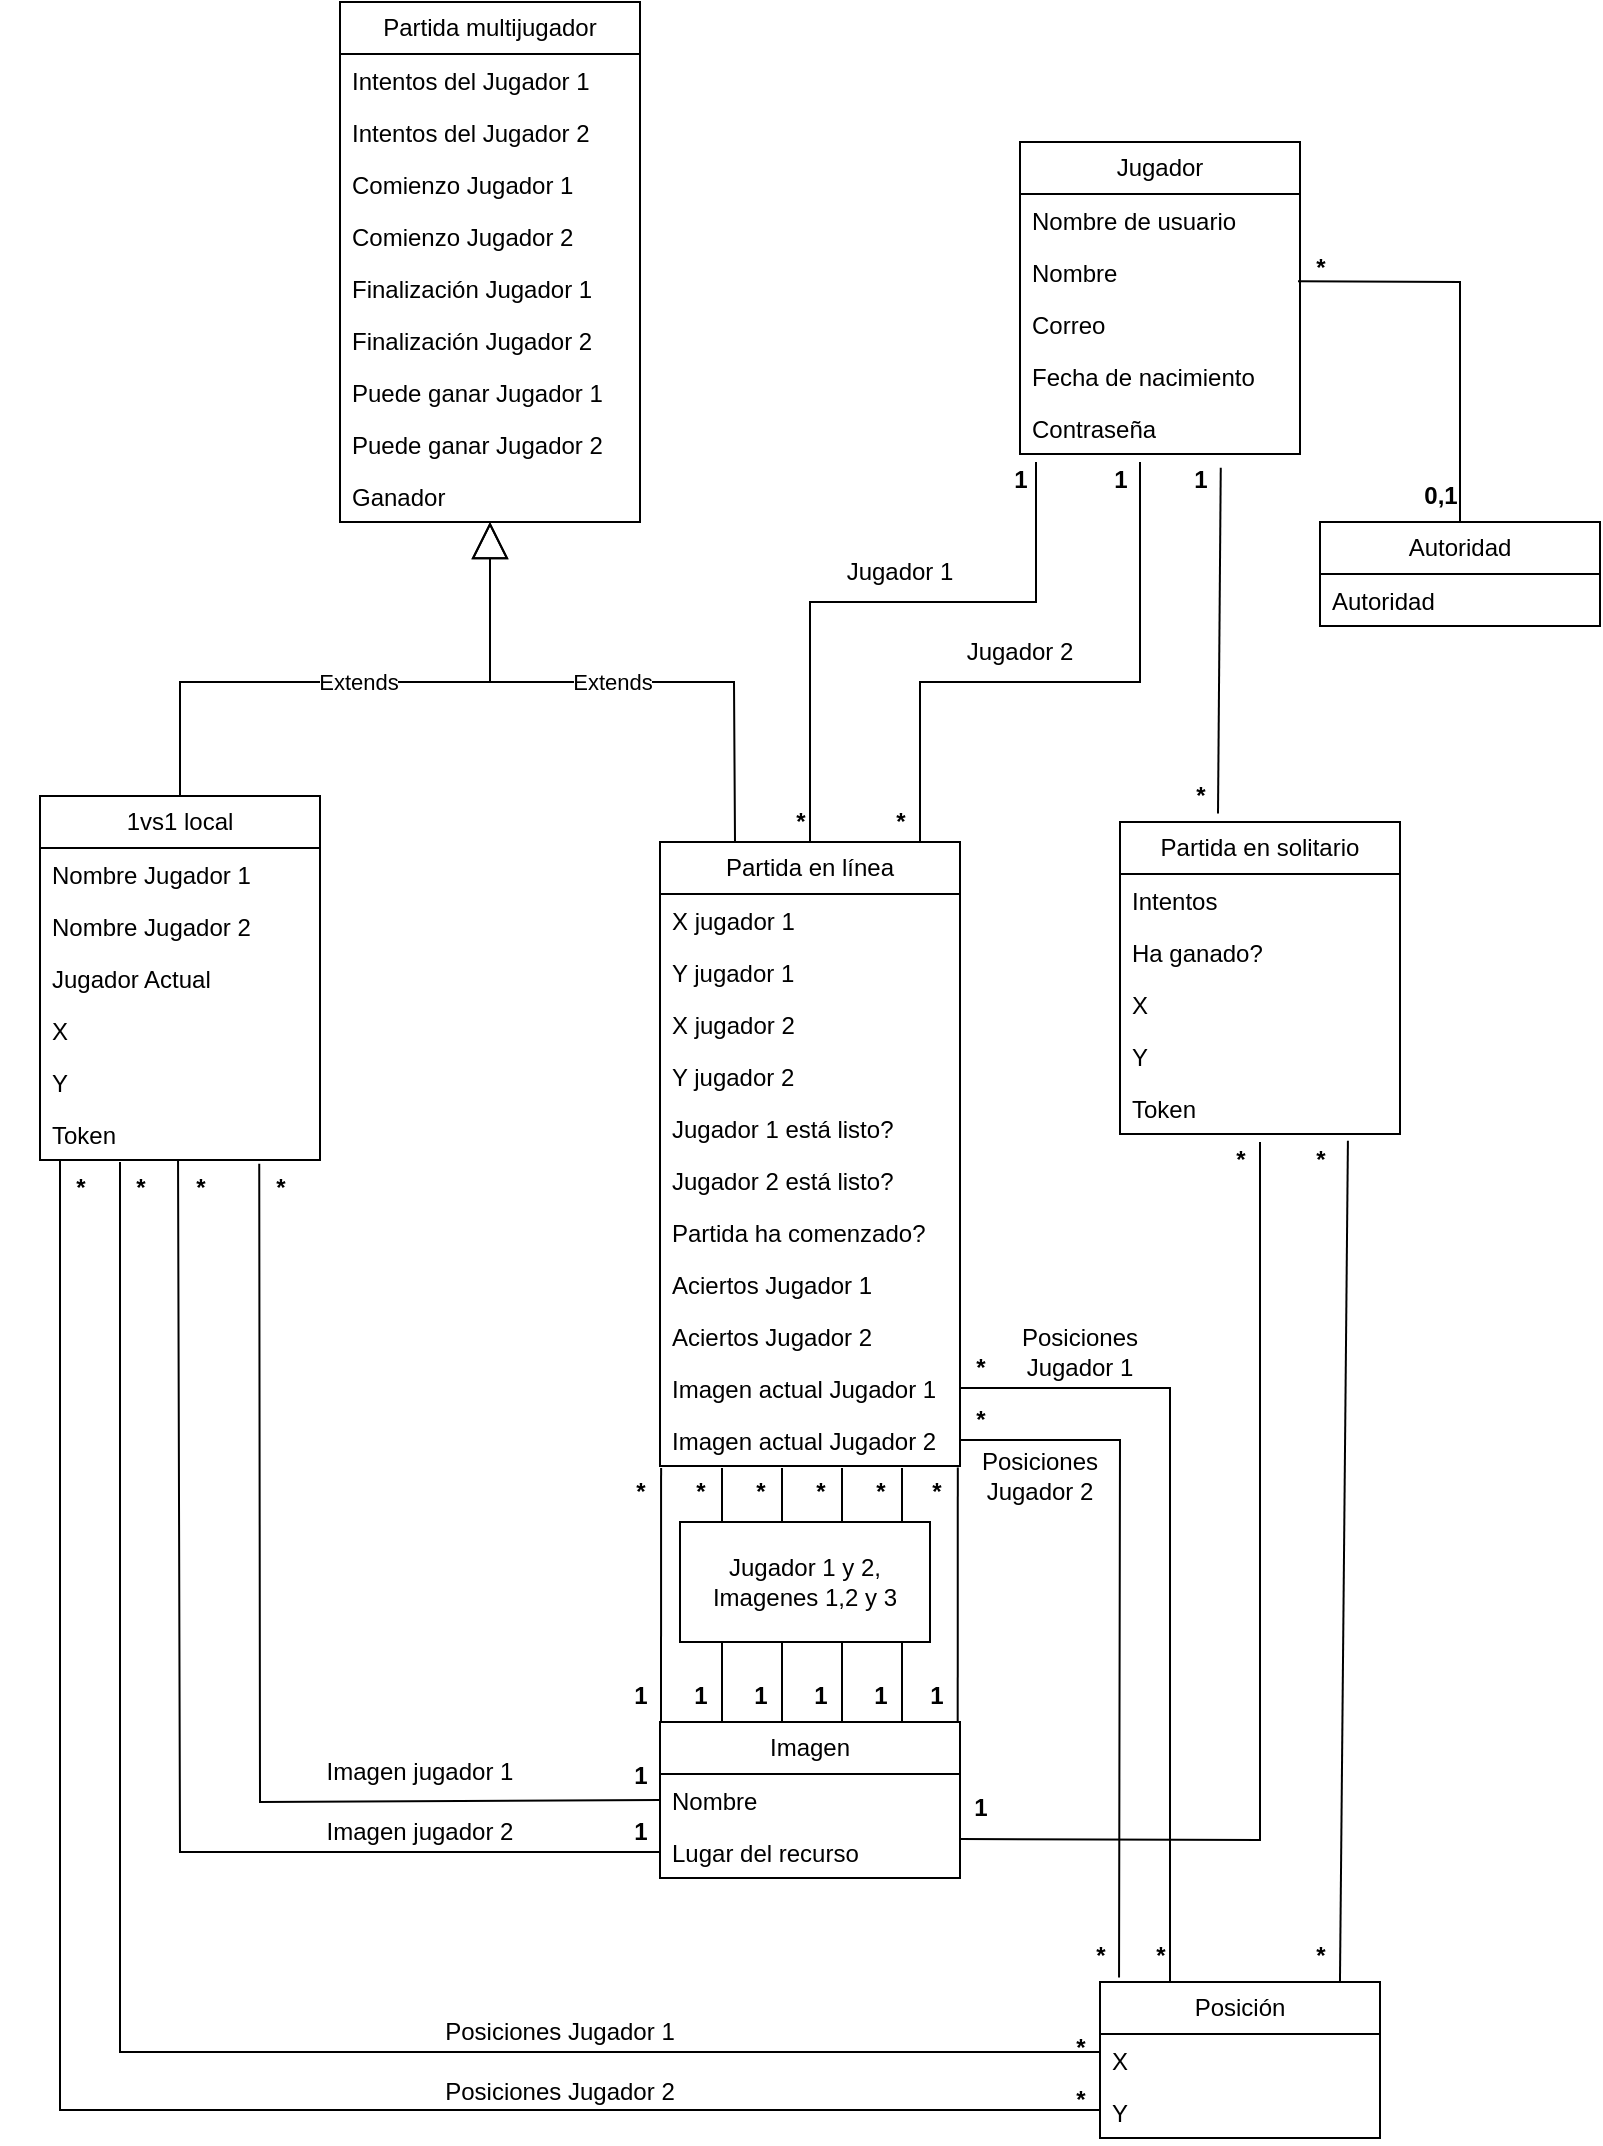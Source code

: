 <mxfile version="22.0.6" type="device">
  <diagram name="Page-1" id="xVVLWebjWjwJQ_OmjG8M">
    <mxGraphModel dx="1434" dy="746" grid="1" gridSize="10" guides="1" tooltips="1" connect="1" arrows="1" fold="1" page="1" pageScale="1" pageWidth="827" pageHeight="1169" math="0" shadow="0">
      <root>
        <mxCell id="0" />
        <mxCell id="1" parent="0" />
        <mxCell id="MofHO07whrHOuIF-o4NV-1" value="Autoridad" style="swimlane;fontStyle=0;childLayout=stackLayout;horizontal=1;startSize=26;fillColor=none;horizontalStack=0;resizeParent=1;resizeParentMax=0;resizeLast=0;collapsible=1;marginBottom=0;whiteSpace=wrap;html=1;" parent="1" vertex="1">
          <mxGeometry x="670" y="280" width="140" height="52" as="geometry" />
        </mxCell>
        <mxCell id="MofHO07whrHOuIF-o4NV-2" value="Autoridad" style="text;strokeColor=none;fillColor=none;align=left;verticalAlign=top;spacingLeft=4;spacingRight=4;overflow=hidden;rotatable=0;points=[[0,0.5],[1,0.5]];portConstraint=eastwest;whiteSpace=wrap;html=1;" parent="MofHO07whrHOuIF-o4NV-1" vertex="1">
          <mxGeometry y="26" width="140" height="26" as="geometry" />
        </mxCell>
        <mxCell id="MofHO07whrHOuIF-o4NV-5" value="Jugador" style="swimlane;fontStyle=0;childLayout=stackLayout;horizontal=1;startSize=26;fillColor=none;horizontalStack=0;resizeParent=1;resizeParentMax=0;resizeLast=0;collapsible=1;marginBottom=0;whiteSpace=wrap;html=1;" parent="1" vertex="1">
          <mxGeometry x="520" y="90" width="140" height="156" as="geometry" />
        </mxCell>
        <mxCell id="MofHO07whrHOuIF-o4NV-6" value="Nombre de usuario" style="text;strokeColor=none;fillColor=none;align=left;verticalAlign=top;spacingLeft=4;spacingRight=4;overflow=hidden;rotatable=0;points=[[0,0.5],[1,0.5]];portConstraint=eastwest;whiteSpace=wrap;html=1;" parent="MofHO07whrHOuIF-o4NV-5" vertex="1">
          <mxGeometry y="26" width="140" height="26" as="geometry" />
        </mxCell>
        <mxCell id="MofHO07whrHOuIF-o4NV-19" value="Nombre" style="text;strokeColor=none;fillColor=none;align=left;verticalAlign=top;spacingLeft=4;spacingRight=4;overflow=hidden;rotatable=0;points=[[0,0.5],[1,0.5]];portConstraint=eastwest;whiteSpace=wrap;html=1;" parent="MofHO07whrHOuIF-o4NV-5" vertex="1">
          <mxGeometry y="52" width="140" height="26" as="geometry" />
        </mxCell>
        <mxCell id="MofHO07whrHOuIF-o4NV-20" value="Correo" style="text;strokeColor=none;fillColor=none;align=left;verticalAlign=top;spacingLeft=4;spacingRight=4;overflow=hidden;rotatable=0;points=[[0,0.5],[1,0.5]];portConstraint=eastwest;whiteSpace=wrap;html=1;" parent="MofHO07whrHOuIF-o4NV-5" vertex="1">
          <mxGeometry y="78" width="140" height="26" as="geometry" />
        </mxCell>
        <mxCell id="MofHO07whrHOuIF-o4NV-21" value="Fecha de nacimiento" style="text;strokeColor=none;fillColor=none;align=left;verticalAlign=top;spacingLeft=4;spacingRight=4;overflow=hidden;rotatable=0;points=[[0,0.5],[1,0.5]];portConstraint=eastwest;whiteSpace=wrap;html=1;" parent="MofHO07whrHOuIF-o4NV-5" vertex="1">
          <mxGeometry y="104" width="140" height="26" as="geometry" />
        </mxCell>
        <mxCell id="MofHO07whrHOuIF-o4NV-7" value="Contraseña" style="text;strokeColor=none;fillColor=none;align=left;verticalAlign=top;spacingLeft=4;spacingRight=4;overflow=hidden;rotatable=0;points=[[0,0.5],[1,0.5]];portConstraint=eastwest;whiteSpace=wrap;html=1;" parent="MofHO07whrHOuIF-o4NV-5" vertex="1">
          <mxGeometry y="130" width="140" height="26" as="geometry" />
        </mxCell>
        <mxCell id="MofHO07whrHOuIF-o4NV-10" value="*" style="text;align=center;fontStyle=1;verticalAlign=middle;spacingLeft=3;spacingRight=3;strokeColor=none;rotatable=0;points=[[0,0.5],[1,0.5]];portConstraint=eastwest;html=1;" parent="1" vertex="1">
          <mxGeometry x="630" y="140" width="80" height="26" as="geometry" />
        </mxCell>
        <mxCell id="MofHO07whrHOuIF-o4NV-11" value="0,1" style="text;align=center;fontStyle=1;verticalAlign=middle;spacingLeft=3;spacingRight=3;strokeColor=none;rotatable=0;points=[[0,0.5],[1,0.5]];portConstraint=eastwest;html=1;" parent="1" vertex="1">
          <mxGeometry x="690" y="254" width="80" height="26" as="geometry" />
        </mxCell>
        <mxCell id="MofHO07whrHOuIF-o4NV-26" value="Posición" style="swimlane;fontStyle=0;childLayout=stackLayout;horizontal=1;startSize=26;fillColor=none;horizontalStack=0;resizeParent=1;resizeParentMax=0;resizeLast=0;collapsible=1;marginBottom=0;whiteSpace=wrap;html=1;" parent="1" vertex="1">
          <mxGeometry x="560" y="1010" width="140" height="78" as="geometry" />
        </mxCell>
        <mxCell id="MofHO07whrHOuIF-o4NV-27" value="X&lt;span style=&quot;white-space: pre;&quot;&gt;&#x9;&lt;/span&gt;" style="text;strokeColor=none;fillColor=none;align=left;verticalAlign=top;spacingLeft=4;spacingRight=4;overflow=hidden;rotatable=0;points=[[0,0.5],[1,0.5]];portConstraint=eastwest;whiteSpace=wrap;html=1;" parent="MofHO07whrHOuIF-o4NV-26" vertex="1">
          <mxGeometry y="26" width="140" height="26" as="geometry" />
        </mxCell>
        <mxCell id="MofHO07whrHOuIF-o4NV-28" value="Y" style="text;strokeColor=none;fillColor=none;align=left;verticalAlign=top;spacingLeft=4;spacingRight=4;overflow=hidden;rotatable=0;points=[[0,0.5],[1,0.5]];portConstraint=eastwest;whiteSpace=wrap;html=1;" parent="MofHO07whrHOuIF-o4NV-26" vertex="1">
          <mxGeometry y="52" width="140" height="26" as="geometry" />
        </mxCell>
        <mxCell id="MofHO07whrHOuIF-o4NV-31" value="Imagen" style="swimlane;fontStyle=0;childLayout=stackLayout;horizontal=1;startSize=26;fillColor=none;horizontalStack=0;resizeParent=1;resizeParentMax=0;resizeLast=0;collapsible=1;marginBottom=0;whiteSpace=wrap;html=1;" parent="1" vertex="1">
          <mxGeometry x="340" y="880" width="150" height="78" as="geometry" />
        </mxCell>
        <mxCell id="MofHO07whrHOuIF-o4NV-32" value="Nombre" style="text;strokeColor=none;fillColor=none;align=left;verticalAlign=top;spacingLeft=4;spacingRight=4;overflow=hidden;rotatable=0;points=[[0,0.5],[1,0.5]];portConstraint=eastwest;whiteSpace=wrap;html=1;" parent="MofHO07whrHOuIF-o4NV-31" vertex="1">
          <mxGeometry y="26" width="150" height="26" as="geometry" />
        </mxCell>
        <mxCell id="MofHO07whrHOuIF-o4NV-33" value="Lugar del recurso" style="text;strokeColor=none;fillColor=none;align=left;verticalAlign=top;spacingLeft=4;spacingRight=4;overflow=hidden;rotatable=0;points=[[0,0.5],[1,0.5]];portConstraint=eastwest;whiteSpace=wrap;html=1;" parent="MofHO07whrHOuIF-o4NV-31" vertex="1">
          <mxGeometry y="52" width="150" height="26" as="geometry" />
        </mxCell>
        <mxCell id="MofHO07whrHOuIF-o4NV-35" value="Partida multijugador" style="swimlane;fontStyle=0;childLayout=stackLayout;horizontal=1;startSize=26;fillColor=none;horizontalStack=0;resizeParent=1;resizeParentMax=0;resizeLast=0;collapsible=1;marginBottom=0;whiteSpace=wrap;html=1;" parent="1" vertex="1">
          <mxGeometry x="180" y="20" width="150" height="260" as="geometry" />
        </mxCell>
        <mxCell id="MofHO07whrHOuIF-o4NV-36" value="&lt;div&gt;Intentos del Jugador 1&lt;/div&gt;&lt;div&gt;&lt;br&gt;&lt;/div&gt;" style="text;strokeColor=none;fillColor=none;align=left;verticalAlign=top;spacingLeft=4;spacingRight=4;overflow=hidden;rotatable=0;points=[[0,0.5],[1,0.5]];portConstraint=eastwest;whiteSpace=wrap;html=1;" parent="MofHO07whrHOuIF-o4NV-35" vertex="1">
          <mxGeometry y="26" width="150" height="26" as="geometry" />
        </mxCell>
        <mxCell id="MofHO07whrHOuIF-o4NV-37" value="Intentos del Jugador 2" style="text;strokeColor=none;fillColor=none;align=left;verticalAlign=top;spacingLeft=4;spacingRight=4;overflow=hidden;rotatable=0;points=[[0,0.5],[1,0.5]];portConstraint=eastwest;whiteSpace=wrap;html=1;" parent="MofHO07whrHOuIF-o4NV-35" vertex="1">
          <mxGeometry y="52" width="150" height="26" as="geometry" />
        </mxCell>
        <mxCell id="MofHO07whrHOuIF-o4NV-38" value="&lt;div&gt;Comienzo Jugador 1&lt;/div&gt;" style="text;strokeColor=none;fillColor=none;align=left;verticalAlign=top;spacingLeft=4;spacingRight=4;overflow=hidden;rotatable=0;points=[[0,0.5],[1,0.5]];portConstraint=eastwest;whiteSpace=wrap;html=1;" parent="MofHO07whrHOuIF-o4NV-35" vertex="1">
          <mxGeometry y="78" width="150" height="26" as="geometry" />
        </mxCell>
        <mxCell id="MofHO07whrHOuIF-o4NV-40" value="Comienzo Jugador 2&lt;span style=&quot;white-space: pre;&quot;&gt;&#x9;&lt;/span&gt;" style="text;strokeColor=none;fillColor=none;align=left;verticalAlign=top;spacingLeft=4;spacingRight=4;overflow=hidden;rotatable=0;points=[[0,0.5],[1,0.5]];portConstraint=eastwest;whiteSpace=wrap;html=1;" parent="MofHO07whrHOuIF-o4NV-35" vertex="1">
          <mxGeometry y="104" width="150" height="26" as="geometry" />
        </mxCell>
        <mxCell id="MofHO07whrHOuIF-o4NV-41" value="Finalización Jugador 1" style="text;strokeColor=none;fillColor=none;align=left;verticalAlign=top;spacingLeft=4;spacingRight=4;overflow=hidden;rotatable=0;points=[[0,0.5],[1,0.5]];portConstraint=eastwest;whiteSpace=wrap;html=1;" parent="MofHO07whrHOuIF-o4NV-35" vertex="1">
          <mxGeometry y="130" width="150" height="26" as="geometry" />
        </mxCell>
        <mxCell id="MofHO07whrHOuIF-o4NV-42" value="Finalización Jugador 2" style="text;strokeColor=none;fillColor=none;align=left;verticalAlign=top;spacingLeft=4;spacingRight=4;overflow=hidden;rotatable=0;points=[[0,0.5],[1,0.5]];portConstraint=eastwest;whiteSpace=wrap;html=1;" parent="MofHO07whrHOuIF-o4NV-35" vertex="1">
          <mxGeometry y="156" width="150" height="26" as="geometry" />
        </mxCell>
        <mxCell id="MofHO07whrHOuIF-o4NV-44" value="Puede ganar Jugador 1" style="text;strokeColor=none;fillColor=none;align=left;verticalAlign=top;spacingLeft=4;spacingRight=4;overflow=hidden;rotatable=0;points=[[0,0.5],[1,0.5]];portConstraint=eastwest;whiteSpace=wrap;html=1;" parent="MofHO07whrHOuIF-o4NV-35" vertex="1">
          <mxGeometry y="182" width="150" height="26" as="geometry" />
        </mxCell>
        <mxCell id="MofHO07whrHOuIF-o4NV-45" value="Puede ganar Jugador 2" style="text;strokeColor=none;fillColor=none;align=left;verticalAlign=top;spacingLeft=4;spacingRight=4;overflow=hidden;rotatable=0;points=[[0,0.5],[1,0.5]];portConstraint=eastwest;whiteSpace=wrap;html=1;" parent="MofHO07whrHOuIF-o4NV-35" vertex="1">
          <mxGeometry y="208" width="150" height="26" as="geometry" />
        </mxCell>
        <mxCell id="MofHO07whrHOuIF-o4NV-43" value="Ganador" style="text;strokeColor=none;fillColor=none;align=left;verticalAlign=top;spacingLeft=4;spacingRight=4;overflow=hidden;rotatable=0;points=[[0,0.5],[1,0.5]];portConstraint=eastwest;whiteSpace=wrap;html=1;" parent="MofHO07whrHOuIF-o4NV-35" vertex="1">
          <mxGeometry y="234" width="150" height="26" as="geometry" />
        </mxCell>
        <mxCell id="MofHO07whrHOuIF-o4NV-46" value="Partida en solitario" style="swimlane;fontStyle=0;childLayout=stackLayout;horizontal=1;startSize=26;fillColor=none;horizontalStack=0;resizeParent=1;resizeParentMax=0;resizeLast=0;collapsible=1;marginBottom=0;whiteSpace=wrap;html=1;" parent="1" vertex="1">
          <mxGeometry x="570" y="430" width="140" height="156" as="geometry" />
        </mxCell>
        <mxCell id="MofHO07whrHOuIF-o4NV-51" value="Intentos" style="text;strokeColor=none;fillColor=none;align=left;verticalAlign=top;spacingLeft=4;spacingRight=4;overflow=hidden;rotatable=0;points=[[0,0.5],[1,0.5]];portConstraint=eastwest;whiteSpace=wrap;html=1;" parent="MofHO07whrHOuIF-o4NV-46" vertex="1">
          <mxGeometry y="26" width="140" height="26" as="geometry" />
        </mxCell>
        <mxCell id="MofHO07whrHOuIF-o4NV-53" value="Ha ganado?" style="text;strokeColor=none;fillColor=none;align=left;verticalAlign=top;spacingLeft=4;spacingRight=4;overflow=hidden;rotatable=0;points=[[0,0.5],[1,0.5]];portConstraint=eastwest;whiteSpace=wrap;html=1;" parent="MofHO07whrHOuIF-o4NV-46" vertex="1">
          <mxGeometry y="52" width="140" height="26" as="geometry" />
        </mxCell>
        <mxCell id="MofHO07whrHOuIF-o4NV-52" value="X" style="text;strokeColor=none;fillColor=none;align=left;verticalAlign=top;spacingLeft=4;spacingRight=4;overflow=hidden;rotatable=0;points=[[0,0.5],[1,0.5]];portConstraint=eastwest;whiteSpace=wrap;html=1;" parent="MofHO07whrHOuIF-o4NV-46" vertex="1">
          <mxGeometry y="78" width="140" height="26" as="geometry" />
        </mxCell>
        <mxCell id="MofHO07whrHOuIF-o4NV-47" value="Y" style="text;strokeColor=none;fillColor=none;align=left;verticalAlign=top;spacingLeft=4;spacingRight=4;overflow=hidden;rotatable=0;points=[[0,0.5],[1,0.5]];portConstraint=eastwest;whiteSpace=wrap;html=1;" parent="MofHO07whrHOuIF-o4NV-46" vertex="1">
          <mxGeometry y="104" width="140" height="26" as="geometry" />
        </mxCell>
        <mxCell id="MofHO07whrHOuIF-o4NV-50" value="Token" style="text;strokeColor=none;fillColor=none;align=left;verticalAlign=top;spacingLeft=4;spacingRight=4;overflow=hidden;rotatable=0;points=[[0,0.5],[1,0.5]];portConstraint=eastwest;whiteSpace=wrap;html=1;" parent="MofHO07whrHOuIF-o4NV-46" vertex="1">
          <mxGeometry y="130" width="140" height="26" as="geometry" />
        </mxCell>
        <mxCell id="MofHO07whrHOuIF-o4NV-54" value="1vs1 local" style="swimlane;fontStyle=0;childLayout=stackLayout;horizontal=1;startSize=26;fillColor=none;horizontalStack=0;resizeParent=1;resizeParentMax=0;resizeLast=0;collapsible=1;marginBottom=0;whiteSpace=wrap;html=1;" parent="1" vertex="1">
          <mxGeometry x="30" y="417" width="140" height="182" as="geometry" />
        </mxCell>
        <mxCell id="MofHO07whrHOuIF-o4NV-55" value="Nombre Jugador 1" style="text;strokeColor=none;fillColor=none;align=left;verticalAlign=top;spacingLeft=4;spacingRight=4;overflow=hidden;rotatable=0;points=[[0,0.5],[1,0.5]];portConstraint=eastwest;whiteSpace=wrap;html=1;" parent="MofHO07whrHOuIF-o4NV-54" vertex="1">
          <mxGeometry y="26" width="140" height="26" as="geometry" />
        </mxCell>
        <mxCell id="MofHO07whrHOuIF-o4NV-58" value="Nombre Jugador 2" style="text;strokeColor=none;fillColor=none;align=left;verticalAlign=top;spacingLeft=4;spacingRight=4;overflow=hidden;rotatable=0;points=[[0,0.5],[1,0.5]];portConstraint=eastwest;whiteSpace=wrap;html=1;" parent="MofHO07whrHOuIF-o4NV-54" vertex="1">
          <mxGeometry y="52" width="140" height="26" as="geometry" />
        </mxCell>
        <mxCell id="MofHO07whrHOuIF-o4NV-60" value="Jugador Actual" style="text;strokeColor=none;fillColor=none;align=left;verticalAlign=top;spacingLeft=4;spacingRight=4;overflow=hidden;rotatable=0;points=[[0,0.5],[1,0.5]];portConstraint=eastwest;whiteSpace=wrap;html=1;" parent="MofHO07whrHOuIF-o4NV-54" vertex="1">
          <mxGeometry y="78" width="140" height="26" as="geometry" />
        </mxCell>
        <mxCell id="MofHO07whrHOuIF-o4NV-61" value="X" style="text;strokeColor=none;fillColor=none;align=left;verticalAlign=top;spacingLeft=4;spacingRight=4;overflow=hidden;rotatable=0;points=[[0,0.5],[1,0.5]];portConstraint=eastwest;whiteSpace=wrap;html=1;" parent="MofHO07whrHOuIF-o4NV-54" vertex="1">
          <mxGeometry y="104" width="140" height="26" as="geometry" />
        </mxCell>
        <mxCell id="MofHO07whrHOuIF-o4NV-59" value="Y" style="text;strokeColor=none;fillColor=none;align=left;verticalAlign=top;spacingLeft=4;spacingRight=4;overflow=hidden;rotatable=0;points=[[0,0.5],[1,0.5]];portConstraint=eastwest;whiteSpace=wrap;html=1;" parent="MofHO07whrHOuIF-o4NV-54" vertex="1">
          <mxGeometry y="130" width="140" height="26" as="geometry" />
        </mxCell>
        <mxCell id="MofHO07whrHOuIF-o4NV-56" value="Token" style="text;strokeColor=none;fillColor=none;align=left;verticalAlign=top;spacingLeft=4;spacingRight=4;overflow=hidden;rotatable=0;points=[[0,0.5],[1,0.5]];portConstraint=eastwest;whiteSpace=wrap;html=1;" parent="MofHO07whrHOuIF-o4NV-54" vertex="1">
          <mxGeometry y="156" width="140" height="26" as="geometry" />
        </mxCell>
        <mxCell id="MofHO07whrHOuIF-o4NV-62" value="Extends" style="endArrow=block;endSize=16;endFill=0;html=1;rounded=0;exitX=0.5;exitY=0;exitDx=0;exitDy=0;" parent="1" source="MofHO07whrHOuIF-o4NV-54" target="MofHO07whrHOuIF-o4NV-43" edge="1">
          <mxGeometry width="160" relative="1" as="geometry">
            <mxPoint x="60" y="420" as="sourcePoint" />
            <mxPoint x="130" y="490" as="targetPoint" />
            <Array as="points">
              <mxPoint x="100" y="360" />
              <mxPoint x="255" y="360" />
            </Array>
          </mxGeometry>
        </mxCell>
        <mxCell id="MofHO07whrHOuIF-o4NV-63" value="Partida en línea" style="swimlane;fontStyle=0;childLayout=stackLayout;horizontal=1;startSize=26;fillColor=none;horizontalStack=0;resizeParent=1;resizeParentMax=0;resizeLast=0;collapsible=1;marginBottom=0;whiteSpace=wrap;html=1;" parent="1" vertex="1">
          <mxGeometry x="340" y="440" width="150" height="312" as="geometry" />
        </mxCell>
        <mxCell id="MofHO07whrHOuIF-o4NV-64" value="X jugador 1" style="text;strokeColor=none;fillColor=none;align=left;verticalAlign=top;spacingLeft=4;spacingRight=4;overflow=hidden;rotatable=0;points=[[0,0.5],[1,0.5]];portConstraint=eastwest;whiteSpace=wrap;html=1;" parent="MofHO07whrHOuIF-o4NV-63" vertex="1">
          <mxGeometry y="26" width="150" height="26" as="geometry" />
        </mxCell>
        <mxCell id="MofHO07whrHOuIF-o4NV-65" value="Y jugador 1" style="text;strokeColor=none;fillColor=none;align=left;verticalAlign=top;spacingLeft=4;spacingRight=4;overflow=hidden;rotatable=0;points=[[0,0.5],[1,0.5]];portConstraint=eastwest;whiteSpace=wrap;html=1;" parent="MofHO07whrHOuIF-o4NV-63" vertex="1">
          <mxGeometry y="52" width="150" height="26" as="geometry" />
        </mxCell>
        <mxCell id="MofHO07whrHOuIF-o4NV-67" value="X jugador 2" style="text;strokeColor=none;fillColor=none;align=left;verticalAlign=top;spacingLeft=4;spacingRight=4;overflow=hidden;rotatable=0;points=[[0,0.5],[1,0.5]];portConstraint=eastwest;whiteSpace=wrap;html=1;" parent="MofHO07whrHOuIF-o4NV-63" vertex="1">
          <mxGeometry y="78" width="150" height="26" as="geometry" />
        </mxCell>
        <mxCell id="MofHO07whrHOuIF-o4NV-68" value="Y jugador 2" style="text;strokeColor=none;fillColor=none;align=left;verticalAlign=top;spacingLeft=4;spacingRight=4;overflow=hidden;rotatable=0;points=[[0,0.5],[1,0.5]];portConstraint=eastwest;whiteSpace=wrap;html=1;" parent="MofHO07whrHOuIF-o4NV-63" vertex="1">
          <mxGeometry y="104" width="150" height="26" as="geometry" />
        </mxCell>
        <mxCell id="MofHO07whrHOuIF-o4NV-71" value="Jugador 1 está listo?" style="text;strokeColor=none;fillColor=none;align=left;verticalAlign=top;spacingLeft=4;spacingRight=4;overflow=hidden;rotatable=0;points=[[0,0.5],[1,0.5]];portConstraint=eastwest;whiteSpace=wrap;html=1;" parent="MofHO07whrHOuIF-o4NV-63" vertex="1">
          <mxGeometry y="130" width="150" height="26" as="geometry" />
        </mxCell>
        <mxCell id="MofHO07whrHOuIF-o4NV-70" value="Jugador 2 está listo?" style="text;strokeColor=none;fillColor=none;align=left;verticalAlign=top;spacingLeft=4;spacingRight=4;overflow=hidden;rotatable=0;points=[[0,0.5],[1,0.5]];portConstraint=eastwest;whiteSpace=wrap;html=1;" parent="MofHO07whrHOuIF-o4NV-63" vertex="1">
          <mxGeometry y="156" width="150" height="26" as="geometry" />
        </mxCell>
        <mxCell id="MofHO07whrHOuIF-o4NV-69" value="Partida ha comenzado?" style="text;strokeColor=none;fillColor=none;align=left;verticalAlign=top;spacingLeft=4;spacingRight=4;overflow=hidden;rotatable=0;points=[[0,0.5],[1,0.5]];portConstraint=eastwest;whiteSpace=wrap;html=1;" parent="MofHO07whrHOuIF-o4NV-63" vertex="1">
          <mxGeometry y="182" width="150" height="26" as="geometry" />
        </mxCell>
        <mxCell id="MofHO07whrHOuIF-o4NV-72" value="Aciertos Jugador 1" style="text;strokeColor=none;fillColor=none;align=left;verticalAlign=top;spacingLeft=4;spacingRight=4;overflow=hidden;rotatable=0;points=[[0,0.5],[1,0.5]];portConstraint=eastwest;whiteSpace=wrap;html=1;" parent="MofHO07whrHOuIF-o4NV-63" vertex="1">
          <mxGeometry y="208" width="150" height="26" as="geometry" />
        </mxCell>
        <mxCell id="MofHO07whrHOuIF-o4NV-66" value="Aciertos Jugador 2" style="text;strokeColor=none;fillColor=none;align=left;verticalAlign=top;spacingLeft=4;spacingRight=4;overflow=hidden;rotatable=0;points=[[0,0.5],[1,0.5]];portConstraint=eastwest;whiteSpace=wrap;html=1;" parent="MofHO07whrHOuIF-o4NV-63" vertex="1">
          <mxGeometry y="234" width="150" height="26" as="geometry" />
        </mxCell>
        <mxCell id="MofHO07whrHOuIF-o4NV-74" value="Imagen actual Jugador 1" style="text;strokeColor=none;fillColor=none;align=left;verticalAlign=top;spacingLeft=4;spacingRight=4;overflow=hidden;rotatable=0;points=[[0,0.5],[1,0.5]];portConstraint=eastwest;whiteSpace=wrap;html=1;" parent="MofHO07whrHOuIF-o4NV-63" vertex="1">
          <mxGeometry y="260" width="150" height="26" as="geometry" />
        </mxCell>
        <mxCell id="MofHO07whrHOuIF-o4NV-73" value="Imagen actual Jugador 2" style="text;strokeColor=none;fillColor=none;align=left;verticalAlign=top;spacingLeft=4;spacingRight=4;overflow=hidden;rotatable=0;points=[[0,0.5],[1,0.5]];portConstraint=eastwest;whiteSpace=wrap;html=1;" parent="MofHO07whrHOuIF-o4NV-63" vertex="1">
          <mxGeometry y="286" width="150" height="26" as="geometry" />
        </mxCell>
        <mxCell id="MofHO07whrHOuIF-o4NV-75" value="Extends" style="endArrow=block;endSize=16;endFill=0;html=1;rounded=0;exitX=0.25;exitY=0;exitDx=0;exitDy=0;" parent="1" source="MofHO07whrHOuIF-o4NV-63" edge="1">
          <mxGeometry width="160" relative="1" as="geometry">
            <mxPoint x="70" y="430" as="sourcePoint" />
            <mxPoint x="255" y="280" as="targetPoint" />
            <Array as="points">
              <mxPoint x="377" y="360" />
              <mxPoint x="255" y="360" />
            </Array>
          </mxGeometry>
        </mxCell>
        <mxCell id="MofHO07whrHOuIF-o4NV-84" value="" style="endArrow=none;html=1;rounded=0;exitX=0.5;exitY=0;exitDx=0;exitDy=0;" parent="1" source="MofHO07whrHOuIF-o4NV-63" edge="1">
          <mxGeometry width="50" height="50" relative="1" as="geometry">
            <mxPoint x="430" y="390" as="sourcePoint" />
            <mxPoint x="528" y="250" as="targetPoint" />
            <Array as="points">
              <mxPoint x="415" y="320" />
              <mxPoint x="528" y="320" />
            </Array>
          </mxGeometry>
        </mxCell>
        <mxCell id="MofHO07whrHOuIF-o4NV-85" value="" style="endArrow=none;html=1;rounded=0;exitX=0.5;exitY=0;exitDx=0;exitDy=0;" parent="1" edge="1">
          <mxGeometry width="50" height="50" relative="1" as="geometry">
            <mxPoint x="470" y="440" as="sourcePoint" />
            <mxPoint x="580" y="250" as="targetPoint" />
            <Array as="points">
              <mxPoint x="470" y="360" />
              <mxPoint x="580" y="360" />
            </Array>
          </mxGeometry>
        </mxCell>
        <mxCell id="MofHO07whrHOuIF-o4NV-86" value="Jugador 2" style="text;html=1;strokeColor=none;fillColor=none;align=center;verticalAlign=middle;whiteSpace=wrap;rounded=0;" parent="1" vertex="1">
          <mxGeometry x="490" y="330" width="60" height="30" as="geometry" />
        </mxCell>
        <mxCell id="MofHO07whrHOuIF-o4NV-87" value="Jugador 1" style="text;html=1;strokeColor=none;fillColor=none;align=center;verticalAlign=middle;whiteSpace=wrap;rounded=0;" parent="1" vertex="1">
          <mxGeometry x="430" y="290" width="60" height="30" as="geometry" />
        </mxCell>
        <mxCell id="MofHO07whrHOuIF-o4NV-89" value="" style="endArrow=none;html=1;rounded=0;entryX=0.717;entryY=1.264;entryDx=0;entryDy=0;entryPerimeter=0;exitX=0.35;exitY=-0.027;exitDx=0;exitDy=0;exitPerimeter=0;" parent="1" source="MofHO07whrHOuIF-o4NV-46" target="MofHO07whrHOuIF-o4NV-7" edge="1">
          <mxGeometry width="50" height="50" relative="1" as="geometry">
            <mxPoint x="610" y="420" as="sourcePoint" />
            <mxPoint x="660" y="370" as="targetPoint" />
          </mxGeometry>
        </mxCell>
        <mxCell id="MofHO07whrHOuIF-o4NV-91" value="*" style="text;align=center;fontStyle=1;verticalAlign=middle;spacingLeft=3;spacingRight=3;strokeColor=none;rotatable=0;points=[[0,0.5],[1,0.5]];portConstraint=eastwest;html=1;" parent="1" vertex="1">
          <mxGeometry x="370" y="417" width="80" height="26" as="geometry" />
        </mxCell>
        <mxCell id="MofHO07whrHOuIF-o4NV-93" value="*" style="text;align=center;fontStyle=1;verticalAlign=middle;spacingLeft=3;spacingRight=3;strokeColor=none;rotatable=0;points=[[0,0.5],[1,0.5]];portConstraint=eastwest;html=1;" parent="1" vertex="1">
          <mxGeometry x="420" y="417" width="80" height="26" as="geometry" />
        </mxCell>
        <mxCell id="MofHO07whrHOuIF-o4NV-94" value="1" style="text;align=center;fontStyle=1;verticalAlign=middle;spacingLeft=3;spacingRight=3;strokeColor=none;rotatable=0;points=[[0,0.5],[1,0.5]];portConstraint=eastwest;html=1;" parent="1" vertex="1">
          <mxGeometry x="480" y="246" width="80" height="26" as="geometry" />
        </mxCell>
        <mxCell id="MofHO07whrHOuIF-o4NV-95" value="1" style="text;align=center;fontStyle=1;verticalAlign=middle;spacingLeft=3;spacingRight=3;strokeColor=none;rotatable=0;points=[[0,0.5],[1,0.5]];portConstraint=eastwest;html=1;" parent="1" vertex="1">
          <mxGeometry x="530" y="246" width="80" height="26" as="geometry" />
        </mxCell>
        <mxCell id="MofHO07whrHOuIF-o4NV-96" value="1" style="text;align=center;fontStyle=1;verticalAlign=middle;spacingLeft=3;spacingRight=3;strokeColor=none;rotatable=0;points=[[0,0.5],[1,0.5]];portConstraint=eastwest;html=1;" parent="1" vertex="1">
          <mxGeometry x="570" y="246" width="80" height="26" as="geometry" />
        </mxCell>
        <mxCell id="MofHO07whrHOuIF-o4NV-97" value="*" style="text;align=center;fontStyle=1;verticalAlign=middle;spacingLeft=3;spacingRight=3;strokeColor=none;rotatable=0;points=[[0,0.5],[1,0.5]];portConstraint=eastwest;html=1;" parent="1" vertex="1">
          <mxGeometry x="570" y="404" width="80" height="26" as="geometry" />
        </mxCell>
        <mxCell id="MofHO07whrHOuIF-o4NV-100" value="" style="endArrow=none;html=1;rounded=0;exitX=0.857;exitY=0;exitDx=0;exitDy=0;exitPerimeter=0;entryX=0.814;entryY=1.128;entryDx=0;entryDy=0;entryPerimeter=0;" parent="1" source="MofHO07whrHOuIF-o4NV-26" target="MofHO07whrHOuIF-o4NV-50" edge="1">
          <mxGeometry width="50" height="50" relative="1" as="geometry">
            <mxPoint x="550" y="940" as="sourcePoint" />
            <mxPoint x="600" y="890" as="targetPoint" />
          </mxGeometry>
        </mxCell>
        <mxCell id="MofHO07whrHOuIF-o4NV-102" value="*" style="text;align=center;fontStyle=1;verticalAlign=middle;spacingLeft=3;spacingRight=3;strokeColor=none;rotatable=0;points=[[0,0.5],[1,0.5]];portConstraint=eastwest;html=1;" parent="1" vertex="1">
          <mxGeometry x="630" y="586" width="80" height="26" as="geometry" />
        </mxCell>
        <mxCell id="MofHO07whrHOuIF-o4NV-103" value="*" style="text;align=center;fontStyle=1;verticalAlign=middle;spacingLeft=3;spacingRight=3;strokeColor=none;rotatable=0;points=[[0,0.5],[1,0.5]];portConstraint=eastwest;html=1;" parent="1" vertex="1">
          <mxGeometry x="630" y="984" width="80" height="26" as="geometry" />
        </mxCell>
        <mxCell id="MofHO07whrHOuIF-o4NV-104" value="" style="endArrow=none;html=1;rounded=0;" parent="1" edge="1">
          <mxGeometry width="50" height="50" relative="1" as="geometry">
            <mxPoint x="560" y="1045" as="sourcePoint" />
            <mxPoint x="70" y="600" as="targetPoint" />
            <Array as="points">
              <mxPoint x="70" y="1045" />
            </Array>
          </mxGeometry>
        </mxCell>
        <mxCell id="MofHO07whrHOuIF-o4NV-105" value="" style="endArrow=none;html=1;rounded=0;exitX=0;exitY=0.5;exitDx=0;exitDy=0;" parent="1" edge="1">
          <mxGeometry width="50" height="50" relative="1" as="geometry">
            <mxPoint x="560" y="1074" as="sourcePoint" />
            <mxPoint x="40" y="599" as="targetPoint" />
            <Array as="points">
              <mxPoint x="40" y="1074" />
            </Array>
          </mxGeometry>
        </mxCell>
        <mxCell id="MofHO07whrHOuIF-o4NV-106" value="*" style="text;align=center;fontStyle=1;verticalAlign=middle;spacingLeft=3;spacingRight=3;strokeColor=none;rotatable=0;points=[[0,0.5],[1,0.5]];portConstraint=eastwest;html=1;" parent="1" vertex="1">
          <mxGeometry x="510" y="1030" width="80" height="26" as="geometry" />
        </mxCell>
        <mxCell id="MofHO07whrHOuIF-o4NV-107" value="*" style="text;align=center;fontStyle=1;verticalAlign=middle;spacingLeft=3;spacingRight=3;strokeColor=none;rotatable=0;points=[[0,0.5],[1,0.5]];portConstraint=eastwest;html=1;" parent="1" vertex="1">
          <mxGeometry x="510" y="1056" width="80" height="26" as="geometry" />
        </mxCell>
        <mxCell id="MofHO07whrHOuIF-o4NV-109" value="*" style="text;align=center;fontStyle=1;verticalAlign=middle;spacingLeft=3;spacingRight=3;strokeColor=none;rotatable=0;points=[[0,0.5],[1,0.5]];portConstraint=eastwest;html=1;" parent="1" vertex="1">
          <mxGeometry x="10" y="600" width="80" height="26" as="geometry" />
        </mxCell>
        <mxCell id="MofHO07whrHOuIF-o4NV-110" value="*" style="text;align=center;fontStyle=1;verticalAlign=middle;spacingLeft=3;spacingRight=3;strokeColor=none;rotatable=0;points=[[0,0.5],[1,0.5]];portConstraint=eastwest;html=1;" parent="1" vertex="1">
          <mxGeometry x="40" y="600" width="80" height="26" as="geometry" />
        </mxCell>
        <mxCell id="MofHO07whrHOuIF-o4NV-111" value="Posiciones Jugador 1" style="text;html=1;strokeColor=none;fillColor=none;align=center;verticalAlign=middle;whiteSpace=wrap;rounded=0;" parent="1" vertex="1">
          <mxGeometry x="210" y="1020" width="160" height="30" as="geometry" />
        </mxCell>
        <mxCell id="MofHO07whrHOuIF-o4NV-113" value="Posiciones Jugador 2" style="text;html=1;strokeColor=none;fillColor=none;align=center;verticalAlign=middle;whiteSpace=wrap;rounded=0;" parent="1" vertex="1">
          <mxGeometry x="210" y="1050" width="160" height="30" as="geometry" />
        </mxCell>
        <mxCell id="Gv8akECP_pAyJyhXgYTR-1" value="" style="endArrow=none;html=1;rounded=0;exitX=1;exitY=0.5;exitDx=0;exitDy=0;entryX=0.068;entryY=-0.029;entryDx=0;entryDy=0;entryPerimeter=0;" parent="1" source="MofHO07whrHOuIF-o4NV-73" target="MofHO07whrHOuIF-o4NV-26" edge="1">
          <mxGeometry width="50" height="50" relative="1" as="geometry">
            <mxPoint x="540" y="780" as="sourcePoint" />
            <mxPoint x="590" y="730" as="targetPoint" />
            <Array as="points">
              <mxPoint x="570" y="739" />
            </Array>
          </mxGeometry>
        </mxCell>
        <mxCell id="Gv8akECP_pAyJyhXgYTR-2" value="" style="endArrow=none;html=1;rounded=0;entryX=1;entryY=0.5;entryDx=0;entryDy=0;exitX=0.25;exitY=0;exitDx=0;exitDy=0;" parent="1" source="MofHO07whrHOuIF-o4NV-26" target="MofHO07whrHOuIF-o4NV-74" edge="1">
          <mxGeometry width="50" height="50" relative="1" as="geometry">
            <mxPoint x="540" y="780" as="sourcePoint" />
            <mxPoint x="590" y="730" as="targetPoint" />
            <Array as="points">
              <mxPoint x="595" y="713" />
            </Array>
          </mxGeometry>
        </mxCell>
        <mxCell id="Gv8akECP_pAyJyhXgYTR-5" value="Posiciones Jugador 1" style="text;html=1;strokeColor=none;fillColor=none;align=center;verticalAlign=middle;whiteSpace=wrap;rounded=0;" parent="1" vertex="1">
          <mxGeometry x="505" y="680" width="90" height="30" as="geometry" />
        </mxCell>
        <mxCell id="Gv8akECP_pAyJyhXgYTR-6" value="Posiciones Jugador 2" style="text;html=1;strokeColor=none;fillColor=none;align=center;verticalAlign=middle;whiteSpace=wrap;rounded=0;" parent="1" vertex="1">
          <mxGeometry x="480" y="742" width="100" height="30" as="geometry" />
        </mxCell>
        <mxCell id="Gv8akECP_pAyJyhXgYTR-7" value="*" style="text;align=center;fontStyle=1;verticalAlign=middle;spacingLeft=3;spacingRight=3;strokeColor=none;rotatable=0;points=[[0,0.5],[1,0.5]];portConstraint=eastwest;html=1;" parent="1" vertex="1">
          <mxGeometry x="460" y="690" width="80" height="26" as="geometry" />
        </mxCell>
        <mxCell id="Gv8akECP_pAyJyhXgYTR-8" value="*" style="text;align=center;fontStyle=1;verticalAlign=middle;spacingLeft=3;spacingRight=3;strokeColor=none;rotatable=0;points=[[0,0.5],[1,0.5]];portConstraint=eastwest;html=1;" parent="1" vertex="1">
          <mxGeometry x="460" y="716" width="80" height="26" as="geometry" />
        </mxCell>
        <mxCell id="Gv8akECP_pAyJyhXgYTR-9" value="*" style="text;align=center;fontStyle=1;verticalAlign=middle;spacingLeft=3;spacingRight=3;strokeColor=none;rotatable=0;points=[[0,0.5],[1,0.5]];portConstraint=eastwest;html=1;" parent="1" vertex="1">
          <mxGeometry x="550" y="984" width="80" height="26" as="geometry" />
        </mxCell>
        <mxCell id="Gv8akECP_pAyJyhXgYTR-10" value="*" style="text;align=center;fontStyle=1;verticalAlign=middle;spacingLeft=3;spacingRight=3;strokeColor=none;rotatable=0;points=[[0,0.5],[1,0.5]];portConstraint=eastwest;html=1;" parent="1" vertex="1">
          <mxGeometry x="520" y="984" width="80" height="26" as="geometry" />
        </mxCell>
        <mxCell id="Gv8akECP_pAyJyhXgYTR-11" value="" style="endArrow=none;html=1;rounded=0;entryX=0.993;entryY=0.676;entryDx=0;entryDy=0;entryPerimeter=0;exitX=0.5;exitY=0;exitDx=0;exitDy=0;" parent="1" source="MofHO07whrHOuIF-o4NV-1" target="MofHO07whrHOuIF-o4NV-19" edge="1">
          <mxGeometry width="50" height="50" relative="1" as="geometry">
            <mxPoint x="760" y="230" as="sourcePoint" />
            <mxPoint x="690" y="190" as="targetPoint" />
            <Array as="points">
              <mxPoint x="740" y="160" />
            </Array>
          </mxGeometry>
        </mxCell>
        <mxCell id="Gv8akECP_pAyJyhXgYTR-13" value="" style="endArrow=none;html=1;rounded=0;exitX=1;exitY=0.75;exitDx=0;exitDy=0;" parent="1" source="MofHO07whrHOuIF-o4NV-31" edge="1">
          <mxGeometry width="50" height="50" relative="1" as="geometry">
            <mxPoint x="530" y="840" as="sourcePoint" />
            <mxPoint x="640" y="590" as="targetPoint" />
            <Array as="points">
              <mxPoint x="640" y="939" />
            </Array>
          </mxGeometry>
        </mxCell>
        <mxCell id="Gv8akECP_pAyJyhXgYTR-14" value="*" style="text;align=center;fontStyle=1;verticalAlign=middle;spacingLeft=3;spacingRight=3;strokeColor=none;rotatable=0;points=[[0,0.5],[1,0.5]];portConstraint=eastwest;html=1;" parent="1" vertex="1">
          <mxGeometry x="590" y="586" width="80" height="26" as="geometry" />
        </mxCell>
        <mxCell id="Gv8akECP_pAyJyhXgYTR-15" value="1" style="text;align=center;fontStyle=1;verticalAlign=middle;spacingLeft=3;spacingRight=3;strokeColor=none;rotatable=0;points=[[0,0.5],[1,0.5]];portConstraint=eastwest;html=1;" parent="1" vertex="1">
          <mxGeometry x="460" y="910" width="80" height="26" as="geometry" />
        </mxCell>
        <mxCell id="Gv8akECP_pAyJyhXgYTR-17" value="" style="endArrow=none;html=1;rounded=0;entryX=0.783;entryY=1.072;entryDx=0;entryDy=0;entryPerimeter=0;exitX=0;exitY=0.5;exitDx=0;exitDy=0;" parent="1" source="MofHO07whrHOuIF-o4NV-32" target="MofHO07whrHOuIF-o4NV-56" edge="1">
          <mxGeometry width="50" height="50" relative="1" as="geometry">
            <mxPoint x="670" y="910" as="sourcePoint" />
            <mxPoint x="720" y="860" as="targetPoint" />
            <Array as="points">
              <mxPoint x="140" y="920" />
            </Array>
          </mxGeometry>
        </mxCell>
        <mxCell id="Gv8akECP_pAyJyhXgYTR-18" value="" style="endArrow=none;html=1;rounded=0;entryX=0.493;entryY=1;entryDx=0;entryDy=0;entryPerimeter=0;" parent="1" target="MofHO07whrHOuIF-o4NV-56" edge="1">
          <mxGeometry width="50" height="50" relative="1" as="geometry">
            <mxPoint x="340" y="945" as="sourcePoint" />
            <mxPoint x="140" y="626" as="targetPoint" />
            <Array as="points">
              <mxPoint x="100" y="945" />
            </Array>
          </mxGeometry>
        </mxCell>
        <mxCell id="Gv8akECP_pAyJyhXgYTR-19" value="Imagen jugador 1" style="text;html=1;strokeColor=none;fillColor=none;align=center;verticalAlign=middle;whiteSpace=wrap;rounded=0;" parent="1" vertex="1">
          <mxGeometry x="170" y="890" width="100" height="30" as="geometry" />
        </mxCell>
        <mxCell id="Gv8akECP_pAyJyhXgYTR-20" value="Imagen jugador 2" style="text;html=1;strokeColor=none;fillColor=none;align=center;verticalAlign=middle;whiteSpace=wrap;rounded=0;" parent="1" vertex="1">
          <mxGeometry x="170" y="920" width="100" height="30" as="geometry" />
        </mxCell>
        <mxCell id="Gv8akECP_pAyJyhXgYTR-21" value="1" style="text;align=center;fontStyle=1;verticalAlign=middle;spacingLeft=3;spacingRight=3;strokeColor=none;rotatable=0;points=[[0,0.5],[1,0.5]];portConstraint=eastwest;html=1;" parent="1" vertex="1">
          <mxGeometry x="290" y="920" width="80" height="30" as="geometry" />
        </mxCell>
        <mxCell id="Gv8akECP_pAyJyhXgYTR-22" value="1" style="text;align=center;fontStyle=1;verticalAlign=middle;spacingLeft=3;spacingRight=3;strokeColor=none;rotatable=0;points=[[0,0.5],[1,0.5]];portConstraint=eastwest;html=1;" parent="1" vertex="1">
          <mxGeometry x="290" y="894" width="80" height="26" as="geometry" />
        </mxCell>
        <mxCell id="Gv8akECP_pAyJyhXgYTR-23" value="*" style="text;align=center;fontStyle=1;verticalAlign=middle;spacingLeft=3;spacingRight=3;strokeColor=none;rotatable=0;points=[[0,0.5],[1,0.5]];portConstraint=eastwest;html=1;" parent="1" vertex="1">
          <mxGeometry x="70" y="600" width="80" height="26" as="geometry" />
        </mxCell>
        <mxCell id="Gv8akECP_pAyJyhXgYTR-24" value="*" style="text;align=center;fontStyle=1;verticalAlign=middle;spacingLeft=3;spacingRight=3;strokeColor=none;rotatable=0;points=[[0,0.5],[1,0.5]];portConstraint=eastwest;html=1;" parent="1" vertex="1">
          <mxGeometry x="110" y="600" width="80" height="26" as="geometry" />
        </mxCell>
        <mxCell id="Gv8akECP_pAyJyhXgYTR-25" value="" style="endArrow=none;html=1;rounded=0;exitX=0.075;exitY=0.003;exitDx=0;exitDy=0;exitPerimeter=0;entryX=0.137;entryY=1.038;entryDx=0;entryDy=0;entryPerimeter=0;" parent="1" edge="1">
          <mxGeometry width="50" height="50" relative="1" as="geometry">
            <mxPoint x="340.5" y="880.234" as="sourcePoint" />
            <mxPoint x="340.55" y="752.988" as="targetPoint" />
          </mxGeometry>
        </mxCell>
        <mxCell id="Gv8akECP_pAyJyhXgYTR-27" value="1" style="text;align=center;fontStyle=1;verticalAlign=middle;spacingLeft=3;spacingRight=3;strokeColor=none;rotatable=0;points=[[0,0.5],[1,0.5]];portConstraint=eastwest;html=1;" parent="1" vertex="1">
          <mxGeometry x="290" y="854" width="80" height="26" as="geometry" />
        </mxCell>
        <mxCell id="Gv8akECP_pAyJyhXgYTR-28" value="*" style="text;align=center;fontStyle=1;verticalAlign=middle;spacingLeft=3;spacingRight=3;strokeColor=none;rotatable=0;points=[[0,0.5],[1,0.5]];portConstraint=eastwest;html=1;" parent="1" vertex="1">
          <mxGeometry x="290" y="752" width="80" height="26" as="geometry" />
        </mxCell>
        <mxCell id="Gv8akECP_pAyJyhXgYTR-30" value="" style="endArrow=none;html=1;rounded=0;exitX=0.075;exitY=0.003;exitDx=0;exitDy=0;exitPerimeter=0;entryX=0.137;entryY=1.038;entryDx=0;entryDy=0;entryPerimeter=0;" parent="1" edge="1">
          <mxGeometry width="50" height="50" relative="1" as="geometry">
            <mxPoint x="371" y="880" as="sourcePoint" />
            <mxPoint x="371" y="753" as="targetPoint" />
          </mxGeometry>
        </mxCell>
        <mxCell id="Gv8akECP_pAyJyhXgYTR-31" value="1" style="text;align=center;fontStyle=1;verticalAlign=middle;spacingLeft=3;spacingRight=3;strokeColor=none;rotatable=0;points=[[0,0.5],[1,0.5]];portConstraint=eastwest;html=1;" parent="1" vertex="1">
          <mxGeometry x="320" y="854" width="80" height="26" as="geometry" />
        </mxCell>
        <mxCell id="Gv8akECP_pAyJyhXgYTR-32" value="*" style="text;align=center;fontStyle=1;verticalAlign=middle;spacingLeft=3;spacingRight=3;strokeColor=none;rotatable=0;points=[[0,0.5],[1,0.5]];portConstraint=eastwest;html=1;" parent="1" vertex="1">
          <mxGeometry x="320" y="752" width="80" height="26" as="geometry" />
        </mxCell>
        <mxCell id="Gv8akECP_pAyJyhXgYTR-33" value="" style="endArrow=none;html=1;rounded=0;exitX=0.075;exitY=0.003;exitDx=0;exitDy=0;exitPerimeter=0;entryX=0.137;entryY=1.038;entryDx=0;entryDy=0;entryPerimeter=0;" parent="1" edge="1">
          <mxGeometry width="50" height="50" relative="1" as="geometry">
            <mxPoint x="401" y="880" as="sourcePoint" />
            <mxPoint x="401" y="753" as="targetPoint" />
          </mxGeometry>
        </mxCell>
        <mxCell id="Gv8akECP_pAyJyhXgYTR-34" value="1" style="text;align=center;fontStyle=1;verticalAlign=middle;spacingLeft=3;spacingRight=3;strokeColor=none;rotatable=0;points=[[0,0.5],[1,0.5]];portConstraint=eastwest;html=1;" parent="1" vertex="1">
          <mxGeometry x="350" y="854" width="80" height="26" as="geometry" />
        </mxCell>
        <mxCell id="Gv8akECP_pAyJyhXgYTR-35" value="*" style="text;align=center;fontStyle=1;verticalAlign=middle;spacingLeft=3;spacingRight=3;strokeColor=none;rotatable=0;points=[[0,0.5],[1,0.5]];portConstraint=eastwest;html=1;" parent="1" vertex="1">
          <mxGeometry x="350" y="752" width="80" height="26" as="geometry" />
        </mxCell>
        <mxCell id="Gv8akECP_pAyJyhXgYTR-36" value="" style="endArrow=none;html=1;rounded=0;exitX=0.075;exitY=0.003;exitDx=0;exitDy=0;exitPerimeter=0;entryX=0.137;entryY=1.038;entryDx=0;entryDy=0;entryPerimeter=0;" parent="1" edge="1">
          <mxGeometry width="50" height="50" relative="1" as="geometry">
            <mxPoint x="431" y="880" as="sourcePoint" />
            <mxPoint x="431" y="753" as="targetPoint" />
          </mxGeometry>
        </mxCell>
        <mxCell id="Gv8akECP_pAyJyhXgYTR-37" value="1" style="text;align=center;fontStyle=1;verticalAlign=middle;spacingLeft=3;spacingRight=3;strokeColor=none;rotatable=0;points=[[0,0.5],[1,0.5]];portConstraint=eastwest;html=1;" parent="1" vertex="1">
          <mxGeometry x="380" y="854" width="80" height="26" as="geometry" />
        </mxCell>
        <mxCell id="Gv8akECP_pAyJyhXgYTR-38" value="*" style="text;align=center;fontStyle=1;verticalAlign=middle;spacingLeft=3;spacingRight=3;strokeColor=none;rotatable=0;points=[[0,0.5],[1,0.5]];portConstraint=eastwest;html=1;" parent="1" vertex="1">
          <mxGeometry x="380" y="752" width="80" height="26" as="geometry" />
        </mxCell>
        <mxCell id="Gv8akECP_pAyJyhXgYTR-45" value="" style="endArrow=none;html=1;rounded=0;exitX=0.075;exitY=0.003;exitDx=0;exitDy=0;exitPerimeter=0;entryX=0.137;entryY=1.038;entryDx=0;entryDy=0;entryPerimeter=0;" parent="1" edge="1">
          <mxGeometry width="50" height="50" relative="1" as="geometry">
            <mxPoint x="461" y="880" as="sourcePoint" />
            <mxPoint x="461" y="753" as="targetPoint" />
          </mxGeometry>
        </mxCell>
        <mxCell id="Gv8akECP_pAyJyhXgYTR-46" value="1" style="text;align=center;fontStyle=1;verticalAlign=middle;spacingLeft=3;spacingRight=3;strokeColor=none;rotatable=0;points=[[0,0.5],[1,0.5]];portConstraint=eastwest;html=1;" parent="1" vertex="1">
          <mxGeometry x="410" y="854" width="80" height="26" as="geometry" />
        </mxCell>
        <mxCell id="Gv8akECP_pAyJyhXgYTR-47" value="*" style="text;align=center;fontStyle=1;verticalAlign=middle;spacingLeft=3;spacingRight=3;strokeColor=none;rotatable=0;points=[[0,0.5],[1,0.5]];portConstraint=eastwest;html=1;" parent="1" vertex="1">
          <mxGeometry x="410" y="752" width="80" height="26" as="geometry" />
        </mxCell>
        <mxCell id="Gv8akECP_pAyJyhXgYTR-48" value="" style="endArrow=none;html=1;rounded=0;exitX=0.075;exitY=0.003;exitDx=0;exitDy=0;exitPerimeter=0;entryX=0.137;entryY=1.038;entryDx=0;entryDy=0;entryPerimeter=0;" parent="1" edge="1">
          <mxGeometry width="50" height="50" relative="1" as="geometry">
            <mxPoint x="488.85" y="880.004" as="sourcePoint" />
            <mxPoint x="488.9" y="752.758" as="targetPoint" />
          </mxGeometry>
        </mxCell>
        <mxCell id="Gv8akECP_pAyJyhXgYTR-49" value="1" style="text;align=center;fontStyle=1;verticalAlign=middle;spacingLeft=3;spacingRight=3;strokeColor=none;rotatable=0;points=[[0,0.5],[1,0.5]];portConstraint=eastwest;html=1;" parent="1" vertex="1">
          <mxGeometry x="438.35" y="853.77" width="80" height="26" as="geometry" />
        </mxCell>
        <mxCell id="Gv8akECP_pAyJyhXgYTR-50" value="*" style="text;align=center;fontStyle=1;verticalAlign=middle;spacingLeft=3;spacingRight=3;strokeColor=none;rotatable=0;points=[[0,0.5],[1,0.5]];portConstraint=eastwest;html=1;" parent="1" vertex="1">
          <mxGeometry x="438.35" y="751.77" width="80" height="26" as="geometry" />
        </mxCell>
        <mxCell id="Gv8akECP_pAyJyhXgYTR-54" value="Jugador 1 y 2, Imagenes 1,2 y 3" style="rounded=0;whiteSpace=wrap;html=1;" parent="1" vertex="1">
          <mxGeometry x="350" y="780" width="125" height="60" as="geometry" />
        </mxCell>
      </root>
    </mxGraphModel>
  </diagram>
</mxfile>
